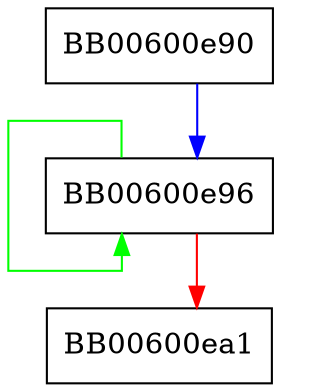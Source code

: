 digraph OPENSSL_atomic_add {
  node [shape="box"];
  graph [splines=ortho];
  BB00600e90 -> BB00600e96 [color="blue"];
  BB00600e96 -> BB00600e96 [color="green"];
  BB00600e96 -> BB00600ea1 [color="red"];
}